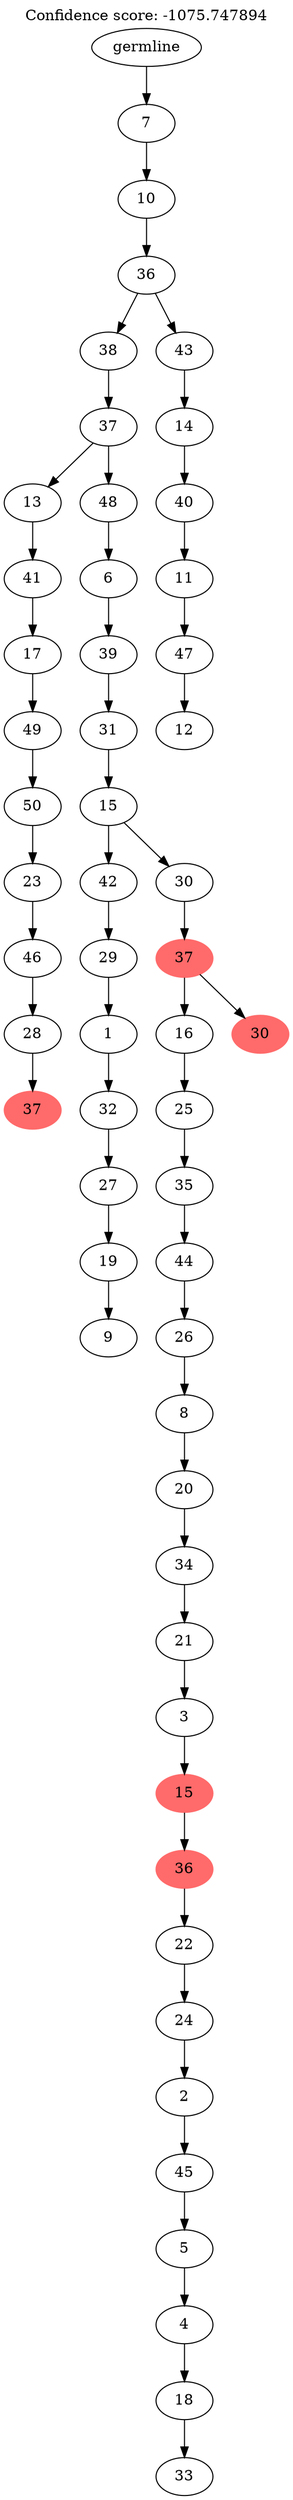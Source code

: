 digraph g {
	"54" -> "55";
	"55" [color=indianred1, style=filled, label="37"];
	"53" -> "54";
	"54" [label="28"];
	"52" -> "53";
	"53" [label="46"];
	"51" -> "52";
	"52" [label="23"];
	"50" -> "51";
	"51" [label="50"];
	"49" -> "50";
	"50" [label="49"];
	"48" -> "49";
	"49" [label="17"];
	"47" -> "48";
	"48" [label="41"];
	"45" -> "46";
	"46" [label="9"];
	"44" -> "45";
	"45" [label="19"];
	"43" -> "44";
	"44" [label="27"];
	"42" -> "43";
	"43" [label="32"];
	"41" -> "42";
	"42" [label="1"];
	"40" -> "41";
	"41" [label="29"];
	"38" -> "39";
	"39" [label="33"];
	"37" -> "38";
	"38" [label="18"];
	"36" -> "37";
	"37" [label="4"];
	"35" -> "36";
	"36" [label="5"];
	"34" -> "35";
	"35" [label="45"];
	"33" -> "34";
	"34" [label="2"];
	"32" -> "33";
	"33" [label="24"];
	"31" -> "32";
	"32" [label="22"];
	"30" -> "31";
	"31" [color=indianred1, style=filled, label="36"];
	"29" -> "30";
	"30" [color=indianred1, style=filled, label="15"];
	"28" -> "29";
	"29" [label="3"];
	"27" -> "28";
	"28" [label="21"];
	"26" -> "27";
	"27" [label="34"];
	"25" -> "26";
	"26" [label="20"];
	"24" -> "25";
	"25" [label="8"];
	"23" -> "24";
	"24" [label="26"];
	"22" -> "23";
	"23" [label="44"];
	"21" -> "22";
	"22" [label="35"];
	"20" -> "21";
	"21" [label="25"];
	"18" -> "19";
	"19" [color=indianred1, style=filled, label="30"];
	"18" -> "20";
	"20" [label="16"];
	"17" -> "18";
	"18" [color=indianred1, style=filled, label="37"];
	"16" -> "17";
	"17" [label="30"];
	"16" -> "40";
	"40" [label="42"];
	"15" -> "16";
	"16" [label="15"];
	"14" -> "15";
	"15" [label="31"];
	"13" -> "14";
	"14" [label="39"];
	"12" -> "13";
	"13" [label="6"];
	"11" -> "12";
	"12" [label="48"];
	"11" -> "47";
	"47" [label="13"];
	"10" -> "11";
	"11" [label="37"];
	"8" -> "9";
	"9" [label="12"];
	"7" -> "8";
	"8" [label="47"];
	"6" -> "7";
	"7" [label="11"];
	"5" -> "6";
	"6" [label="40"];
	"4" -> "5";
	"5" [label="14"];
	"3" -> "4";
	"4" [label="43"];
	"3" -> "10";
	"10" [label="38"];
	"2" -> "3";
	"3" [label="36"];
	"1" -> "2";
	"2" [label="10"];
	"0" -> "1";
	"1" [label="7"];
	"0" [label="germline"];
	labelloc="t";
	label="Confidence score: -1075.747894";
}
